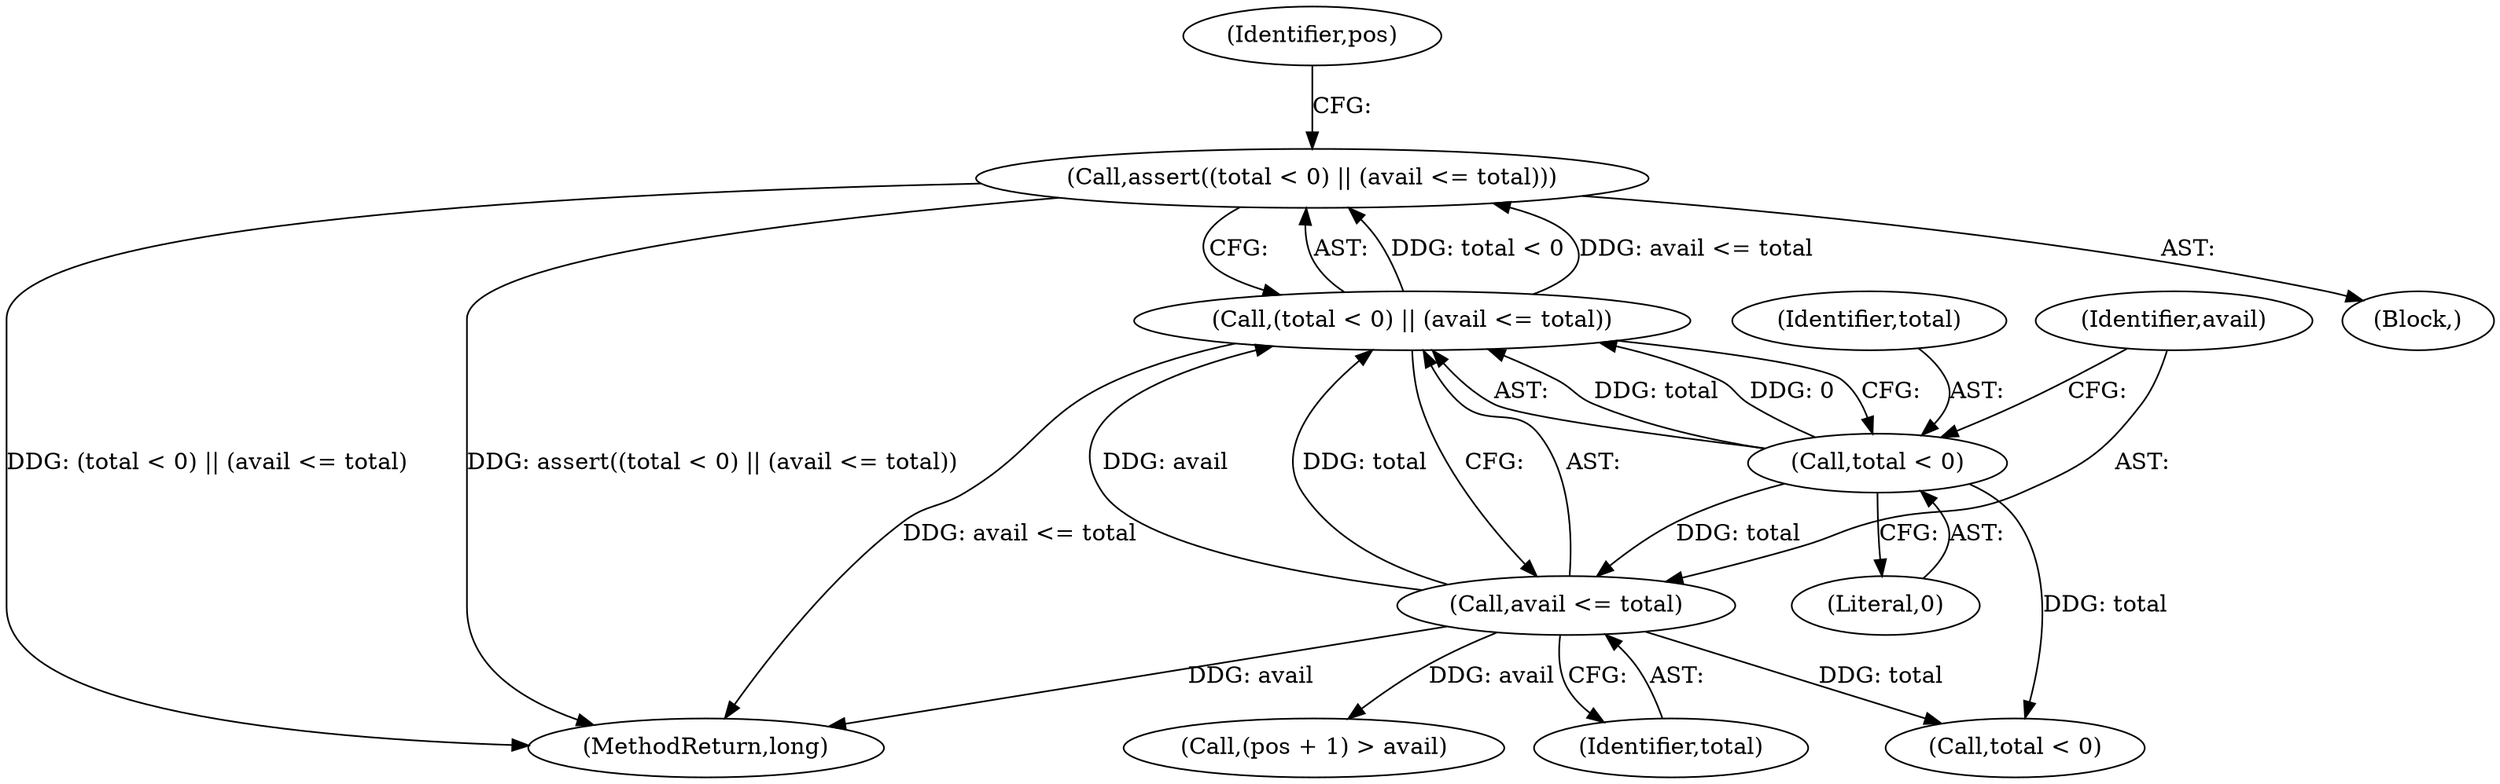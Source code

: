 digraph "0_Android_cc274e2abe8b2a6698a5c47d8aa4bb45f1f9538d_50@API" {
"1000148" [label="(Call,assert((total < 0) || (avail <= total)))"];
"1000149" [label="(Call,(total < 0) || (avail <= total))"];
"1000150" [label="(Call,total < 0)"];
"1000153" [label="(Call,avail <= total)"];
"1000150" [label="(Call,total < 0)"];
"1000120" [label="(Block,)"];
"1000152" [label="(Literal,0)"];
"1000149" [label="(Call,(total < 0) || (avail <= total))"];
"1000154" [label="(Identifier,avail)"];
"1000151" [label="(Identifier,total)"];
"1000415" [label="(MethodReturn,long)"];
"1000157" [label="(Identifier,pos)"];
"1000153" [label="(Call,avail <= total)"];
"1000188" [label="(Call,(pos + 1) > avail)"];
"1000148" [label="(Call,assert((total < 0) || (avail <= total)))"];
"1000155" [label="(Identifier,total)"];
"1000163" [label="(Call,total < 0)"];
"1000148" -> "1000120"  [label="AST: "];
"1000148" -> "1000149"  [label="CFG: "];
"1000149" -> "1000148"  [label="AST: "];
"1000157" -> "1000148"  [label="CFG: "];
"1000148" -> "1000415"  [label="DDG: (total < 0) || (avail <= total)"];
"1000148" -> "1000415"  [label="DDG: assert((total < 0) || (avail <= total))"];
"1000149" -> "1000148"  [label="DDG: total < 0"];
"1000149" -> "1000148"  [label="DDG: avail <= total"];
"1000149" -> "1000150"  [label="CFG: "];
"1000149" -> "1000153"  [label="CFG: "];
"1000150" -> "1000149"  [label="AST: "];
"1000153" -> "1000149"  [label="AST: "];
"1000149" -> "1000415"  [label="DDG: avail <= total"];
"1000150" -> "1000149"  [label="DDG: total"];
"1000150" -> "1000149"  [label="DDG: 0"];
"1000153" -> "1000149"  [label="DDG: avail"];
"1000153" -> "1000149"  [label="DDG: total"];
"1000150" -> "1000152"  [label="CFG: "];
"1000151" -> "1000150"  [label="AST: "];
"1000152" -> "1000150"  [label="AST: "];
"1000154" -> "1000150"  [label="CFG: "];
"1000150" -> "1000153"  [label="DDG: total"];
"1000150" -> "1000163"  [label="DDG: total"];
"1000153" -> "1000155"  [label="CFG: "];
"1000154" -> "1000153"  [label="AST: "];
"1000155" -> "1000153"  [label="AST: "];
"1000153" -> "1000415"  [label="DDG: avail"];
"1000153" -> "1000163"  [label="DDG: total"];
"1000153" -> "1000188"  [label="DDG: avail"];
}
